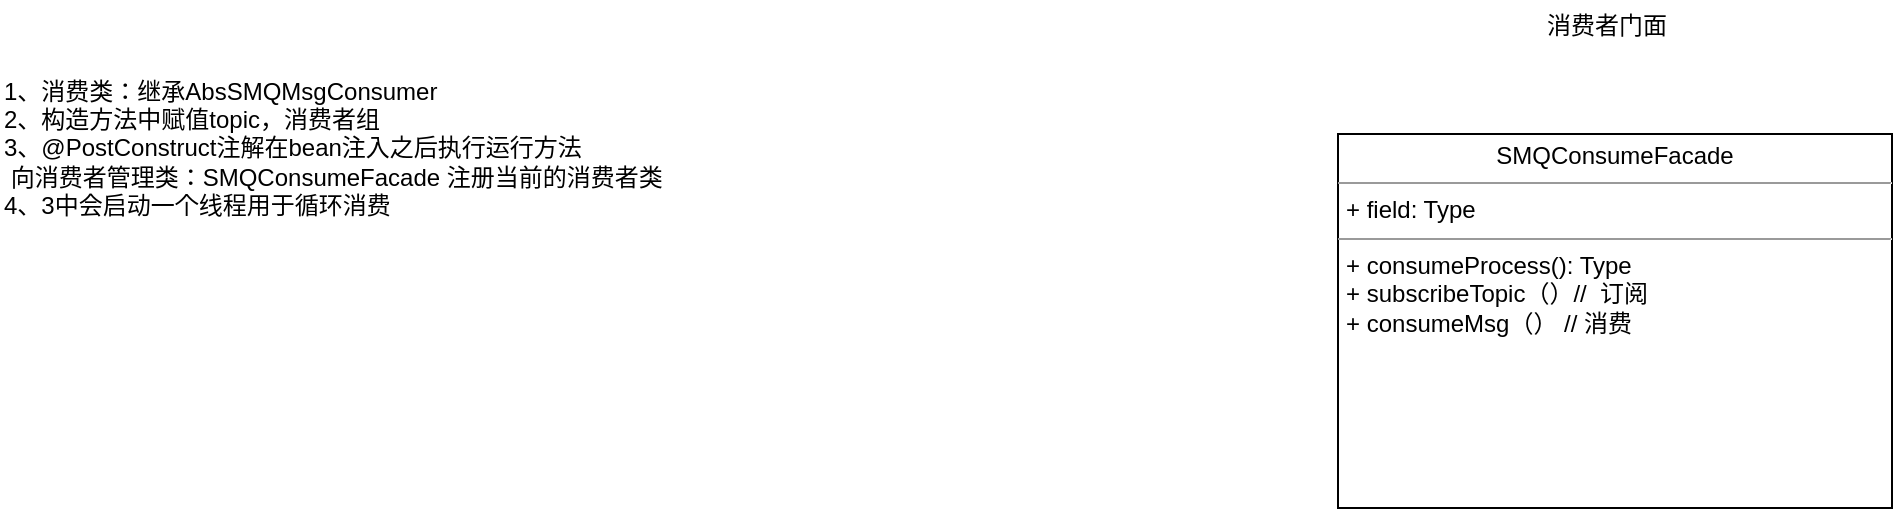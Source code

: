 <mxfile version="21.2.3" type="github">
  <diagram name="第 1 页" id="ldlYSySZRPUg6WXVIPtm">
    <mxGraphModel dx="2838" dy="1108" grid="0" gridSize="10" guides="1" tooltips="1" connect="1" arrows="1" fold="1" page="1" pageScale="1" pageWidth="827" pageHeight="1169" math="0" shadow="0">
      <root>
        <mxCell id="0" />
        <mxCell id="1" parent="0" />
        <mxCell id="0Gl9hoYvocWFONpUa8cy-1" value="1、消费类：继承AbsSMQMsgConsumer&lt;br&gt;2、构造方法中赋值topic，消费者组&lt;br&gt;3、@PostConstruct注解在bean注入之后执行运行方法&lt;br&gt;&lt;span style=&quot;white-space: pre;&quot;&gt;	&lt;/span&gt;向消费者管理类：SMQConsumeFacade 注册当前的消费者类&lt;br&gt;4、3中会启动一个线程用于循环消费" style="text;html=1;align=left;verticalAlign=middle;resizable=0;points=[];autosize=1;strokeColor=none;fillColor=none;" vertex="1" parent="1">
          <mxGeometry x="-146" y="122" width="371" height="84" as="geometry" />
        </mxCell>
        <mxCell id="0Gl9hoYvocWFONpUa8cy-3" value="&lt;p style=&quot;margin:0px;margin-top:4px;text-align:center;&quot;&gt;SMQConsumeFacade&lt;br&gt;&lt;/p&gt;&lt;hr size=&quot;1&quot;&gt;&lt;p style=&quot;margin:0px;margin-left:4px;&quot;&gt;+ field: Type&lt;/p&gt;&lt;hr size=&quot;1&quot;&gt;&lt;p style=&quot;margin:0px;margin-left:4px;&quot;&gt;+&amp;nbsp;consumeProcess&lt;span style=&quot;background-color: initial;&quot;&gt;(): Type&lt;/span&gt;&lt;/p&gt;&lt;p style=&quot;margin:0px;margin-left:4px;&quot;&gt;+&amp;nbsp;subscribeTopic（）//&amp;nbsp; 订阅&lt;/p&gt;&lt;p style=&quot;margin:0px;margin-left:4px;&quot;&gt;+&amp;nbsp;consumeMsg（） // 消费&lt;/p&gt;" style="verticalAlign=top;align=left;overflow=fill;fontSize=12;fontFamily=Helvetica;html=1;whiteSpace=wrap;" vertex="1" parent="1">
          <mxGeometry x="523" y="157" width="277" height="187" as="geometry" />
        </mxCell>
        <mxCell id="0Gl9hoYvocWFONpUa8cy-4" value="消费者门面" style="text;html=1;align=center;verticalAlign=middle;resizable=0;points=[];autosize=1;strokeColor=none;fillColor=none;" vertex="1" parent="1">
          <mxGeometry x="618" y="90" width="78" height="26" as="geometry" />
        </mxCell>
      </root>
    </mxGraphModel>
  </diagram>
</mxfile>
